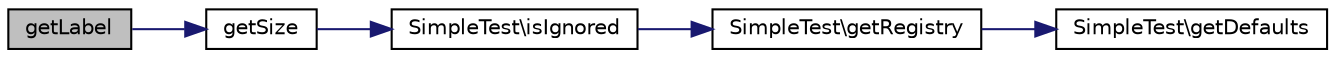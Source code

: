 digraph "getLabel"
{
  edge [fontname="Helvetica",fontsize="10",labelfontname="Helvetica",labelfontsize="10"];
  node [fontname="Helvetica",fontsize="10",shape=record];
  rankdir="LR";
  Node1 [label="getLabel",height=0.2,width=0.4,color="black", fillcolor="grey75", style="filled" fontcolor="black"];
  Node1 -> Node2 [color="midnightblue",fontsize="10",style="solid",fontname="Helvetica"];
  Node2 [label="getSize",height=0.2,width=0.4,color="black", fillcolor="white", style="filled",URL="$class_test_suite.html#a75cce10cdf81be6dc84881c28b3379b7"];
  Node2 -> Node3 [color="midnightblue",fontsize="10",style="solid",fontname="Helvetica"];
  Node3 [label="SimpleTest\\isIgnored",height=0.2,width=0.4,color="black", fillcolor="white", style="filled",URL="$class_simple_test.html#ac7968d155ff53699b39d50b3433fb216"];
  Node3 -> Node4 [color="midnightblue",fontsize="10",style="solid",fontname="Helvetica"];
  Node4 [label="SimpleTest\\getRegistry",height=0.2,width=0.4,color="black", fillcolor="white", style="filled",URL="$class_simple_test.html#a91320adbec8b564c37b40a29aa9df772"];
  Node4 -> Node5 [color="midnightblue",fontsize="10",style="solid",fontname="Helvetica"];
  Node5 [label="SimpleTest\\getDefaults",height=0.2,width=0.4,color="black", fillcolor="white", style="filled",URL="$class_simple_test.html#a82efa1571705e561b8bae6b73060945d"];
}
